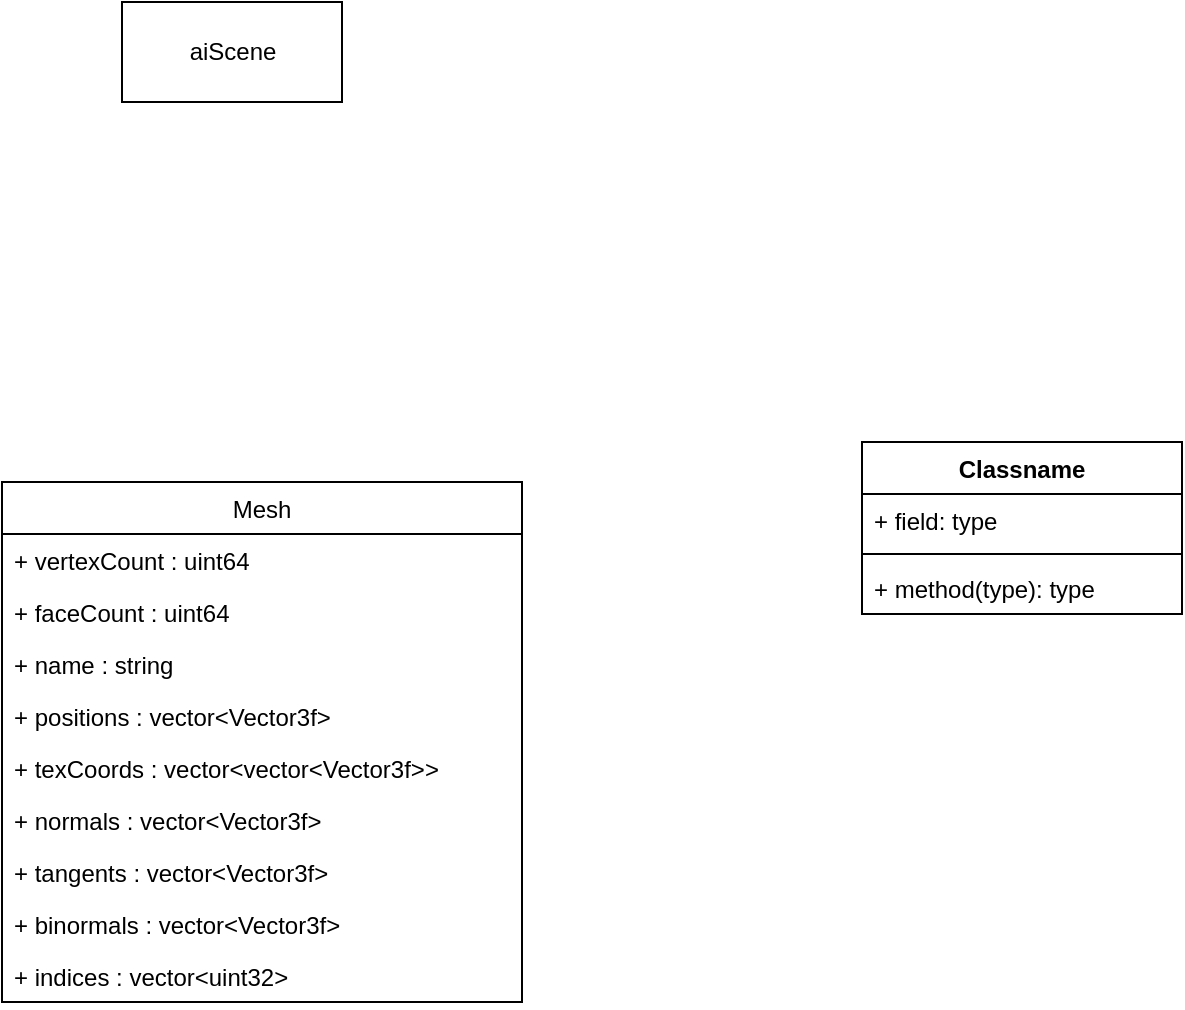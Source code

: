<mxfile version="20.3.0" type="device"><diagram id="vYxBK7WZJUa4CBxdBzaN" name="Page-1"><mxGraphModel dx="1422" dy="903" grid="1" gridSize="10" guides="1" tooltips="1" connect="1" arrows="1" fold="1" page="1" pageScale="1" pageWidth="827" pageHeight="1169" math="0" shadow="0"><root><mxCell id="0"/><mxCell id="1" parent="0"/><mxCell id="iOtl7S8dJRet4KhGeUXU-1" value="aiScene" style="html=1;" vertex="1" parent="1"><mxGeometry x="210" y="240" width="110" height="50" as="geometry"/></mxCell><mxCell id="iOtl7S8dJRet4KhGeUXU-2" value="Mesh" style="swimlane;fontStyle=0;childLayout=stackLayout;horizontal=1;startSize=26;fillColor=none;horizontalStack=0;resizeParent=1;resizeParentMax=0;resizeLast=0;collapsible=1;marginBottom=0;" vertex="1" parent="1"><mxGeometry x="150" y="480" width="260" height="260" as="geometry"/></mxCell><mxCell id="iOtl7S8dJRet4KhGeUXU-3" value="+ vertexCount : uint64" style="text;strokeColor=none;fillColor=none;align=left;verticalAlign=top;spacingLeft=4;spacingRight=4;overflow=hidden;rotatable=0;points=[[0,0.5],[1,0.5]];portConstraint=eastwest;" vertex="1" parent="iOtl7S8dJRet4KhGeUXU-2"><mxGeometry y="26" width="260" height="26" as="geometry"/></mxCell><mxCell id="iOtl7S8dJRet4KhGeUXU-10" value="+ faceCount : uint64" style="text;strokeColor=none;fillColor=none;align=left;verticalAlign=top;spacingLeft=4;spacingRight=4;overflow=hidden;rotatable=0;points=[[0,0.5],[1,0.5]];portConstraint=eastwest;" vertex="1" parent="iOtl7S8dJRet4KhGeUXU-2"><mxGeometry y="52" width="260" height="26" as="geometry"/></mxCell><mxCell id="iOtl7S8dJRet4KhGeUXU-9" value="+ name : string" style="text;strokeColor=none;fillColor=none;align=left;verticalAlign=top;spacingLeft=4;spacingRight=4;overflow=hidden;rotatable=0;points=[[0,0.5],[1,0.5]];portConstraint=eastwest;" vertex="1" parent="iOtl7S8dJRet4KhGeUXU-2"><mxGeometry y="78" width="260" height="26" as="geometry"/></mxCell><mxCell id="iOtl7S8dJRet4KhGeUXU-8" value="+ positions : vector&lt;Vector3f&gt;" style="text;strokeColor=none;fillColor=none;align=left;verticalAlign=top;spacingLeft=4;spacingRight=4;overflow=hidden;rotatable=0;points=[[0,0.5],[1,0.5]];portConstraint=eastwest;" vertex="1" parent="iOtl7S8dJRet4KhGeUXU-2"><mxGeometry y="104" width="260" height="26" as="geometry"/></mxCell><mxCell id="iOtl7S8dJRet4KhGeUXU-7" value="+ texCoords : vector&lt;vector&lt;Vector3f&gt;&gt;" style="text;strokeColor=none;fillColor=none;align=left;verticalAlign=top;spacingLeft=4;spacingRight=4;overflow=hidden;rotatable=0;points=[[0,0.5],[1,0.5]];portConstraint=eastwest;" vertex="1" parent="iOtl7S8dJRet4KhGeUXU-2"><mxGeometry y="130" width="260" height="26" as="geometry"/></mxCell><mxCell id="iOtl7S8dJRet4KhGeUXU-6" value="+ normals : vector&lt;Vector3f&gt;" style="text;strokeColor=none;fillColor=none;align=left;verticalAlign=top;spacingLeft=4;spacingRight=4;overflow=hidden;rotatable=0;points=[[0,0.5],[1,0.5]];portConstraint=eastwest;" vertex="1" parent="iOtl7S8dJRet4KhGeUXU-2"><mxGeometry y="156" width="260" height="26" as="geometry"/></mxCell><mxCell id="iOtl7S8dJRet4KhGeUXU-4" value="+ tangents : vector&lt;Vector3f&gt;" style="text;strokeColor=none;fillColor=none;align=left;verticalAlign=top;spacingLeft=4;spacingRight=4;overflow=hidden;rotatable=0;points=[[0,0.5],[1,0.5]];portConstraint=eastwest;" vertex="1" parent="iOtl7S8dJRet4KhGeUXU-2"><mxGeometry y="182" width="260" height="26" as="geometry"/></mxCell><mxCell id="iOtl7S8dJRet4KhGeUXU-5" value="+ binormals : vector&lt;Vector3f&gt;" style="text;strokeColor=none;fillColor=none;align=left;verticalAlign=top;spacingLeft=4;spacingRight=4;overflow=hidden;rotatable=0;points=[[0,0.5],[1,0.5]];portConstraint=eastwest;" vertex="1" parent="iOtl7S8dJRet4KhGeUXU-2"><mxGeometry y="208" width="260" height="26" as="geometry"/></mxCell><mxCell id="iOtl7S8dJRet4KhGeUXU-14" value="+ indices : vector&lt;uint32&gt;" style="text;strokeColor=none;fillColor=none;align=left;verticalAlign=top;spacingLeft=4;spacingRight=4;overflow=hidden;rotatable=0;points=[[0,0.5],[1,0.5]];portConstraint=eastwest;" vertex="1" parent="iOtl7S8dJRet4KhGeUXU-2"><mxGeometry y="234" width="260" height="26" as="geometry"/></mxCell><mxCell id="iOtl7S8dJRet4KhGeUXU-15" value="Classname" style="swimlane;fontStyle=1;align=center;verticalAlign=top;childLayout=stackLayout;horizontal=1;startSize=26;horizontalStack=0;resizeParent=1;resizeParentMax=0;resizeLast=0;collapsible=1;marginBottom=0;" vertex="1" parent="1"><mxGeometry x="580" y="460" width="160" height="86" as="geometry"/></mxCell><mxCell id="iOtl7S8dJRet4KhGeUXU-16" value="+ field: type" style="text;strokeColor=none;fillColor=none;align=left;verticalAlign=top;spacingLeft=4;spacingRight=4;overflow=hidden;rotatable=0;points=[[0,0.5],[1,0.5]];portConstraint=eastwest;" vertex="1" parent="iOtl7S8dJRet4KhGeUXU-15"><mxGeometry y="26" width="160" height="26" as="geometry"/></mxCell><mxCell id="iOtl7S8dJRet4KhGeUXU-17" value="" style="line;strokeWidth=1;fillColor=none;align=left;verticalAlign=middle;spacingTop=-1;spacingLeft=3;spacingRight=3;rotatable=0;labelPosition=right;points=[];portConstraint=eastwest;strokeColor=inherit;" vertex="1" parent="iOtl7S8dJRet4KhGeUXU-15"><mxGeometry y="52" width="160" height="8" as="geometry"/></mxCell><mxCell id="iOtl7S8dJRet4KhGeUXU-18" value="+ method(type): type" style="text;strokeColor=none;fillColor=none;align=left;verticalAlign=top;spacingLeft=4;spacingRight=4;overflow=hidden;rotatable=0;points=[[0,0.5],[1,0.5]];portConstraint=eastwest;" vertex="1" parent="iOtl7S8dJRet4KhGeUXU-15"><mxGeometry y="60" width="160" height="26" as="geometry"/></mxCell></root></mxGraphModel></diagram></mxfile>